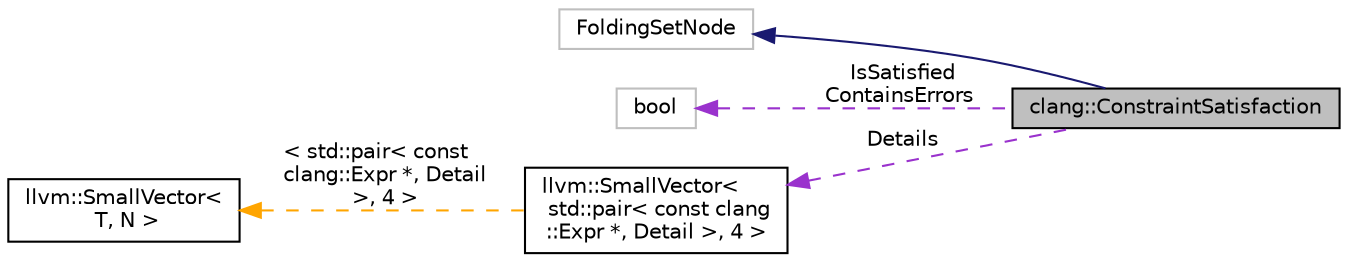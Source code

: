 digraph "clang::ConstraintSatisfaction"
{
 // LATEX_PDF_SIZE
  bgcolor="transparent";
  edge [fontname="Helvetica",fontsize="10",labelfontname="Helvetica",labelfontsize="10"];
  node [fontname="Helvetica",fontsize="10",shape=record];
  rankdir="LR";
  Node1 [label="clang::ConstraintSatisfaction",height=0.2,width=0.4,color="black", fillcolor="grey75", style="filled", fontcolor="black",tooltip="The result of a constraint satisfaction check, containing the necessary information to diagnose an un..."];
  Node2 -> Node1 [dir="back",color="midnightblue",fontsize="10",style="solid",fontname="Helvetica"];
  Node2 [label="FoldingSetNode",height=0.2,width=0.4,color="grey75",tooltip=" "];
  Node3 -> Node1 [dir="back",color="darkorchid3",fontsize="10",style="dashed",label=" IsSatisfied\nContainsErrors" ,fontname="Helvetica"];
  Node3 [label="bool",height=0.2,width=0.4,color="grey75",tooltip=" "];
  Node4 -> Node1 [dir="back",color="darkorchid3",fontsize="10",style="dashed",label=" Details" ,fontname="Helvetica"];
  Node4 [label="llvm::SmallVector\<\l std::pair\< const clang\l::Expr *, Detail \>, 4 \>",height=0.2,width=0.4,color="black",URL="$classllvm_1_1SmallVector.html",tooltip=" "];
  Node5 -> Node4 [dir="back",color="orange",fontsize="10",style="dashed",label=" \< std::pair\< const\l clang::Expr *, Detail\l \>, 4 \>" ,fontname="Helvetica"];
  Node5 [label="llvm::SmallVector\<\l T, N \>",height=0.2,width=0.4,color="black",URL="$classllvm_1_1SmallVector.html",tooltip=" "];
}
